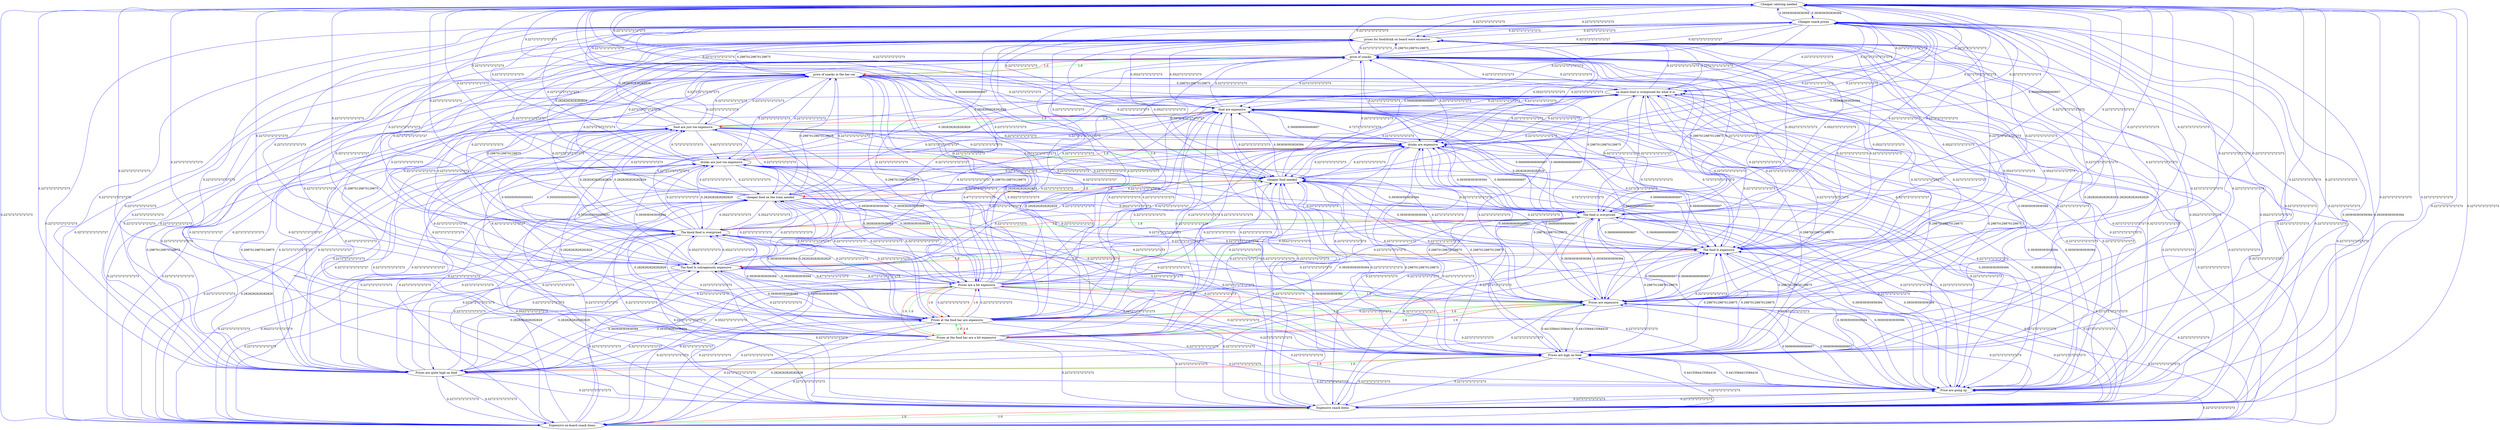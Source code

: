 digraph rawGraph {
"Cheaper catering needed";"Cheaper snack prices";"Expensive on-board snack items";"Expensive snack items";"Price are going up";"Prices are quite high on food";"Prices are high on food";"Prices at the food bar are a bit expensive";"Prices at the food bar are expensive";"Prices are expensive";"Prices are a bit expensive";"The food Is outrageously expensive";"The food Is expensive";"The kiosk food is overpriced";"The food is overpriced";"cheaper food on the train needed";"cheaper food needed";"drinks are just too expensive";"drinks are expensive";"food are just too expensive";"food are expensive";"on board food is overpriced for what it is";"price of snacks in the bar-car";"price of snacks";"prices for food/drink on board were excessive";"Cheaper snack prices" -> "Cheaper catering needed" [label=0.393939393939394] [color=blue]
"Cheaper catering needed" -> "Cheaper snack prices" [label=0.393939393939394] [color=blue]
"Expensive on-board snack items" -> "Expensive snack items" [label=1.0] [color=green]
"Expensive snack items" -> "Expensive on-board snack items" [label=1.0] [color=red]
"Cheaper catering needed" -> "Expensive snack items" [label=0.2272727272727273] [color=blue]
"Expensive snack items" -> "Cheaper catering needed" [label=0.2272727272727273] [color=blue]
"Expensive snack items" -> "Cheaper snack prices" [label=0.393939393939394] [color=blue]
"Cheaper snack prices" -> "Expensive snack items" [label=0.393939393939394] [color=blue]
"Expensive on-board snack items" -> "Cheaper catering needed" [label=0.2272727272727273] [color=blue]
"Expensive on-board snack items" -> "Cheaper snack prices" [label=0.2272727272727273] [color=blue]
"Price are going up" -> "Expensive snack items" [label=0.2272727272727273] [color=blue]
"Expensive snack items" -> "Price are going up" [label=0.2272727272727273] [color=blue]
"Cheaper catering needed" -> "Price are going up" [label=0.2272727272727273] [color=blue]
"Price are going up" -> "Cheaper catering needed" [label=0.2272727272727273] [color=blue]
"Price are going up" -> "Cheaper snack prices" [label=0.2272727272727273] [color=blue]
"Cheaper snack prices" -> "Price are going up" [label=0.2272727272727273] [color=blue]
"Expensive on-board snack items" -> "Price are going up" [label=0.2272727272727273] [color=blue]
"Prices are quite high on food" -> "Prices are high on food" [label=1.0] [color=green]
"Prices are high on food" -> "Prices are quite high on food" [label=1.0] [color=red]
"Price are going up" -> "Prices are high on food" [label=0.4415584415584416] [color=blue]
"Prices are high on food" -> "Price are going up" [label=0.4415584415584416] [color=blue]
"Prices at the food bar are a bit expensive" -> "Prices at the food bar are expensive" [label=1.0] [color=green]
"Prices at the food bar are expensive" -> "Prices are expensive" [label=1.0] [color=green]
"Prices at the food bar are a bit expensive" -> "Prices are a bit expensive" [label=1.0] [color=green]
"Prices are a bit expensive" -> "Prices are expensive" [label=1.0] [color=green]
"Prices at the food bar are a bit expensive" -> "Prices are expensive" [label=1.0] [color=green]
"Prices at the food bar are expensive" -> "Prices at the food bar are a bit expensive" [label=1.0] [color=red]
"Prices at the food bar are expensive" -> "Prices are a bit expensive" [label=1.0] [color=red]
"Prices are expensive" -> "Prices at the food bar are a bit expensive" [label=1.0] [color=red]
"Prices are expensive" -> "Prices at the food bar are expensive" [label=1.0] [color=red]
"Prices are expensive" -> "Prices are a bit expensive" [label=1.0] [color=red]
"Prices are a bit expensive" -> "Prices at the food bar are a bit expensive" [label=1.0] [color=red]
"Prices are a bit expensive" -> "Prices at the food bar are expensive" [label=1.0] [color=red]
"Prices are expensive" -> "Expensive snack items" [label=0.2272727272727273] [color=blue]
"Expensive snack items" -> "Prices are expensive" [label=0.2272727272727273] [color=blue]
"Expensive on-board snack items" -> "Prices are a bit expensive" [label=0.2272727272727273] [color=blue]
"Expensive on-board snack items" -> "Prices at the food bar are expensive" [label=0.2828282828282829] [color=blue]
"Prices are a bit expensive" -> "Expensive on-board snack items" [label=0.2272727272727273] [color=blue]
"Cheaper catering needed" -> "Prices are expensive" [label=0.2272727272727273] [color=blue]
"Prices are expensive" -> "Cheaper catering needed" [label=0.2272727272727273] [color=blue]
"Prices are expensive" -> "Prices are high on food" [label=0.4415584415584416] [color=blue]
"Prices are high on food" -> "Prices are expensive" [label=0.4415584415584416] [color=blue]
"Prices are quite high on food" -> "Prices are a bit expensive" [label=0.393939393939394] [color=blue]
"Prices are quite high on food" -> "Prices at the food bar are expensive" [label=0.32727272727272727] [color=blue]
"Prices are a bit expensive" -> "Prices are quite high on food" [label=0.393939393939394] [color=blue]
"Prices at the food bar are expensive" -> "Prices are quite high on food" [label=0.32727272727272727] [color=blue]
"Prices are expensive" -> "Price are going up" [label=0.5606060606060607] [color=blue]
"Price are going up" -> "Prices are expensive" [label=0.5606060606060607] [color=blue]
"Prices are expensive" -> "Cheaper snack prices" [label=0.2272727272727273] [color=blue]
"Cheaper snack prices" -> "Prices are expensive" [label=0.2272727272727273] [color=blue]
"Expensive on-board snack items" -> "Prices are expensive" [label=0.2272727272727273] [color=blue]
"Prices at the food bar are a bit expensive" -> "Expensive snack items" [label=0.2272727272727273] [color=blue]
"Prices at the food bar are a bit expensive" -> "Cheaper catering needed" [label=0.2272727272727273] [color=blue]
"Prices at the food bar are a bit expensive" -> "Expensive on-board snack items" [label=0.2272727272727273] [color=blue]
"Prices at the food bar are a bit expensive" -> "Prices are high on food" [label=0.2272727272727273] [color=blue]
"Prices at the food bar are a bit expensive" -> "Price are going up" [label=0.2272727272727273] [color=blue]
"Prices at the food bar are a bit expensive" -> "Cheaper snack prices" [label=0.2272727272727273] [color=blue]
"Prices at the food bar are a bit expensive" -> "Prices are quite high on food" [label=0.2272727272727273] [color=blue]
"Prices are a bit expensive" -> "Expensive snack items" [label=0.2272727272727273] [color=blue]
"Prices are a bit expensive" -> "Cheaper catering needed" [label=0.2272727272727273] [color=blue]
"The food Is outrageously expensive" -> "The food Is expensive" [label=1.0] [color=green]
"The food Is expensive" -> "The food Is outrageously expensive" [label=1.0] [color=red]
"The food Is expensive" -> "Expensive snack items" [label=0.2272727272727273] [color=blue]
"Expensive snack items" -> "The food Is expensive" [label=0.2272727272727273] [color=blue]
"Expensive on-board snack items" -> "The food Is outrageously expensive" [label=0.2272727272727273] [color=blue]
"The food Is outrageously expensive" -> "Expensive on-board snack items" [label=0.2272727272727273] [color=blue]
"Cheaper catering needed" -> "The food Is expensive" [label=0.2272727272727273] [color=blue]
"The food Is expensive" -> "Cheaper catering needed" [label=0.2272727272727273] [color=blue]
"Prices are expensive" -> "The food Is expensive" [label=0.5606060606060607] [color=blue]
"The food Is expensive" -> "Prices are expensive" [label=0.5606060606060607] [color=blue]
"Prices are a bit expensive" -> "The food Is outrageously expensive" [label=0.4772727272727273] [color=blue]
"Prices at the food bar are expensive" -> "The food Is outrageously expensive" [label=0.393939393939394] [color=blue]
"The food Is outrageously expensive" -> "Prices are a bit expensive" [label=0.4772727272727273] [color=blue]
"The food Is outrageously expensive" -> "Prices at the food bar are expensive" [label=0.393939393939394] [color=blue]
"Prices are high on food" -> "The food Is expensive" [label=0.29870129870129875] [color=blue]
"The food Is expensive" -> "Prices are high on food" [label=0.29870129870129875] [color=blue]
"Prices are quite high on food" -> "The food Is outrageously expensive" [label=0.2828282828282829] [color=blue]
"The food Is outrageously expensive" -> "Prices are quite high on food" [label=0.2828282828282829] [color=blue]
"The food Is expensive" -> "Price are going up" [label=0.393939393939394] [color=blue]
"Price are going up" -> "The food Is expensive" [label=0.393939393939394] [color=blue]
"Cheaper snack prices" -> "The food Is expensive" [label=0.2272727272727273] [color=blue]
"The food Is expensive" -> "Cheaper snack prices" [label=0.2272727272727273] [color=blue]
"Expensive on-board snack items" -> "The food Is expensive" [label=0.2272727272727273] [color=blue]
"Prices at the food bar are a bit expensive" -> "The food Is outrageously expensive" [label=0.2272727272727273] [color=blue]
"Prices at the food bar are a bit expensive" -> "The food Is expensive" [label=0.2272727272727273] [color=blue]
"Prices are a bit expensive" -> "The food Is expensive" [label=0.2272727272727273] [color=blue]
"The food Is outrageously expensive" -> "Expensive snack items" [label=0.2272727272727273] [color=blue]
"The food Is outrageously expensive" -> "Cheaper catering needed" [label=0.2272727272727273] [color=blue]
"The food Is outrageously expensive" -> "Prices are expensive" [label=0.2272727272727273] [color=blue]
"The food Is outrageously expensive" -> "Prices are high on food" [label=0.2272727272727273] [color=blue]
"The food Is outrageously expensive" -> "Price are going up" [label=0.2272727272727273] [color=blue]
"The food Is outrageously expensive" -> "Cheaper snack prices" [label=0.2272727272727273] [color=blue]
"The kiosk food is overpriced" -> "The food is overpriced" [label=1.0] [color=green]
"The food is overpriced" -> "The kiosk food is overpriced" [label=1.0] [color=red]
"Expensive snack items" -> "The food is overpriced" [label=0.2272727272727273] [color=blue]
"The food is overpriced" -> "Expensive snack items" [label=0.2272727272727273] [color=blue]
"Expensive on-board snack items" -> "The kiosk food is overpriced" [label=0.3522727272727273] [color=blue]
"The kiosk food is overpriced" -> "Expensive on-board snack items" [label=0.2272727272727273] [color=blue]
"The food is overpriced" -> "The food Is expensive" [label=0.5606060606060607] [color=blue]
"The food Is expensive" -> "The food is overpriced" [label=0.5606060606060607] [color=blue]
"The food Is outrageously expensive" -> "The kiosk food is overpriced" [label=0.3522727272727273] [color=blue]
"The kiosk food is overpriced" -> "The food Is outrageously expensive" [label=0.3522727272727273] [color=blue]
"The food is overpriced" -> "Cheaper catering needed" [label=0.2272727272727273] [color=blue]
"Cheaper catering needed" -> "The food is overpriced" [label=0.2272727272727273] [color=blue]
"The food is overpriced" -> "Prices are expensive" [label=0.393939393939394] [color=blue]
"Prices are expensive" -> "The food is overpriced" [label=0.393939393939394] [color=blue]
"Prices are a bit expensive" -> "The kiosk food is overpriced" [label=0.2272727272727273] [color=blue]
"Prices at the food bar are expensive" -> "The kiosk food is overpriced" [label=0.393939393939394] [color=blue]
"The kiosk food is overpriced" -> "Prices are a bit expensive" [label=0.2272727272727273] [color=blue]
"The kiosk food is overpriced" -> "Prices at the food bar are expensive" [label=0.393939393939394] [color=blue]
"The food is overpriced" -> "Prices are high on food" [label=0.29870129870129875] [color=blue]
"Prices are high on food" -> "The food is overpriced" [label=0.29870129870129875] [color=blue]
"The food is overpriced" -> "Price are going up" [label=0.393939393939394] [color=blue]
"Price are going up" -> "The food is overpriced" [label=0.393939393939394] [color=blue]
"Cheaper snack prices" -> "The food is overpriced" [label=0.2272727272727273] [color=blue]
"The food is overpriced" -> "Cheaper snack prices" [label=0.2272727272727273] [color=blue]
"Expensive on-board snack items" -> "The food is overpriced" [label=0.3522727272727273] [color=blue]
"Prices at the food bar are a bit expensive" -> "The food is overpriced" [label=0.2272727272727273] [color=blue]
"Prices at the food bar are a bit expensive" -> "The kiosk food is overpriced" [label=0.2272727272727273] [color=blue]
"Prices at the food bar are expensive" -> "The food is overpriced" [label=0.393939393939394] [color=blue]
"Prices are a bit expensive" -> "The food is overpriced" [label=0.2272727272727273] [color=blue]
"The food Is outrageously expensive" -> "The food is overpriced" [label=0.3522727272727273] [color=blue]
"The kiosk food is overpriced" -> "Expensive snack items" [label=0.2272727272727273] [color=blue]
"The kiosk food is overpriced" -> "The food Is expensive" [label=0.2272727272727273] [color=blue]
"The kiosk food is overpriced" -> "Cheaper catering needed" [label=0.2272727272727273] [color=blue]
"The kiosk food is overpriced" -> "Prices are expensive" [label=0.2272727272727273] [color=blue]
"The kiosk food is overpriced" -> "Prices are high on food" [label=0.2272727272727273] [color=blue]
"The kiosk food is overpriced" -> "Price are going up" [label=0.2272727272727273] [color=blue]
"The kiosk food is overpriced" -> "Cheaper snack prices" [label=0.2272727272727273] [color=blue]
"cheaper food on the train needed" -> "cheaper food needed" [label=1.0] [color=green]
"cheaper food needed" -> "cheaper food on the train needed" [label=1.0] [color=red]
"cheaper food needed" -> "The food is overpriced" [label=0.393939393939394] [color=blue]
"The food is overpriced" -> "cheaper food needed" [label=0.2272727272727273] [color=blue]
"The kiosk food is overpriced" -> "cheaper food on the train needed" [label=0.3522727272727273] [color=blue]
"cheaper food on the train needed" -> "The kiosk food is overpriced" [label=0.3522727272727273] [color=blue]
"cheaper food needed" -> "Expensive snack items" [label=0.2272727272727273] [color=blue]
"Expensive snack items" -> "cheaper food needed" [label=0.393939393939394] [color=blue]
"Expensive on-board snack items" -> "cheaper food on the train needed" [label=0.3522727272727273] [color=blue]
"cheaper food on the train needed" -> "Expensive on-board snack items" [label=0.2272727272727273] [color=blue]
"cheaper food needed" -> "The food Is expensive" [label=0.393939393939394] [color=blue]
"The food Is expensive" -> "cheaper food needed" [label=0.2272727272727273] [color=blue]
"The food Is outrageously expensive" -> "cheaper food on the train needed" [label=0.2272727272727273] [color=blue]
"cheaper food on the train needed" -> "The food Is outrageously expensive" [label=0.2272727272727273] [color=blue]
"cheaper food needed" -> "Cheaper catering needed" [label=0.5606060606060607] [color=blue]
"Cheaper catering needed" -> "cheaper food needed" [label=0.5606060606060607] [color=blue]
"cheaper food needed" -> "Prices are expensive" [label=0.2272727272727273] [color=blue]
"Prices are expensive" -> "cheaper food needed" [label=0.2272727272727273] [color=blue]
"Prices are a bit expensive" -> "cheaper food on the train needed" [label=0.2272727272727273] [color=blue]
"Prices at the food bar are expensive" -> "cheaper food on the train needed" [label=0.2828282828282829] [color=blue]
"cheaper food on the train needed" -> "Prices are a bit expensive" [label=0.2272727272727273] [color=blue]
"cheaper food on the train needed" -> "Prices at the food bar are expensive" [label=0.393939393939394] [color=blue]
"Price are going up" -> "cheaper food needed" [label=0.2272727272727273] [color=blue]
"cheaper food needed" -> "Price are going up" [label=0.2272727272727273] [color=blue]
"Cheaper snack prices" -> "cheaper food needed" [label=0.5606060606060607] [color=blue]
"cheaper food needed" -> "Cheaper snack prices" [label=0.393939393939394] [color=blue]
"Expensive on-board snack items" -> "cheaper food needed" [label=0.2272727272727273] [color=blue]
"Prices at the food bar are a bit expensive" -> "cheaper food on the train needed" [label=0.2828282828282829] [color=blue]
"Prices at the food bar are a bit expensive" -> "cheaper food needed" [label=0.2272727272727273] [color=blue]
"Prices at the food bar are expensive" -> "cheaper food needed" [label=0.2272727272727273] [color=blue]
"Prices are a bit expensive" -> "cheaper food needed" [label=0.2272727272727273] [color=blue]
"The food Is outrageously expensive" -> "cheaper food needed" [label=0.2272727272727273] [color=blue]
"The kiosk food is overpriced" -> "cheaper food needed" [label=0.2272727272727273] [color=blue]
"cheaper food on the train needed" -> "The food is overpriced" [label=0.3522727272727273] [color=blue]
"cheaper food on the train needed" -> "Expensive snack items" [label=0.2272727272727273] [color=blue]
"cheaper food on the train needed" -> "The food Is expensive" [label=0.2272727272727273] [color=blue]
"cheaper food on the train needed" -> "Cheaper catering needed" [label=0.2272727272727273] [color=blue]
"cheaper food on the train needed" -> "Prices are expensive" [label=0.2272727272727273] [color=blue]
"cheaper food on the train needed" -> "Prices are high on food" [label=0.2272727272727273] [color=blue]
"cheaper food on the train needed" -> "Cheaper snack prices" [label=0.2272727272727273] [color=blue]
"cheaper food on the train needed" -> "Price are going up" [label=0.2272727272727273] [color=blue]
"drinks are just too expensive" -> "drinks are expensive" [label=1.0] [color=green]
"drinks are expensive" -> "drinks are just too expensive" [label=1.0] [color=red]
"The food is overpriced" -> "drinks are expensive" [label=0.393939393939394] [color=blue]
"drinks are expensive" -> "The food is overpriced" [label=0.5606060606060607] [color=blue]
"drinks are just too expensive" -> "The kiosk food is overpriced" [label=0.2828282828282829] [color=blue]
"drinks are expensive" -> "Expensive snack items" [label=0.2272727272727273] [color=blue]
"Expensive snack items" -> "drinks are expensive" [label=0.2272727272727273] [color=blue]
"The food Is expensive" -> "drinks are expensive" [label=0.5606060606060607] [color=blue]
"drinks are expensive" -> "The food Is expensive" [label=0.7272727272727273] [color=blue]
"The food Is outrageously expensive" -> "drinks are just too expensive" [label=0.393939393939394] [color=blue]
"drinks are just too expensive" -> "The food Is outrageously expensive" [label=0.5050505050505051] [color=blue]
"Cheaper catering needed" -> "drinks are expensive" [label=0.2272727272727273] [color=blue]
"drinks are expensive" -> "Cheaper catering needed" [label=0.2272727272727273] [color=blue]
"Prices are expensive" -> "drinks are expensive" [label=0.5606060606060607] [color=blue]
"drinks are expensive" -> "Prices are expensive" [label=0.5606060606060607] [color=blue]
"Prices are a bit expensive" -> "drinks are just too expensive" [label=0.393939393939394] [color=blue]
"Prices at the food bar are expensive" -> "drinks are just too expensive" [label=0.32727272727272727] [color=blue]
"drinks are just too expensive" -> "Prices are a bit expensive" [label=0.393939393939394] [color=blue]
"drinks are just too expensive" -> "Prices at the food bar are expensive" [label=0.32727272727272727] [color=blue]
"cheaper food needed" -> "drinks are expensive" [label=0.2272727272727273] [color=blue]
"drinks are expensive" -> "cheaper food needed" [label=0.2272727272727273] [color=blue]
"drinks are expensive" -> "Prices are high on food" [label=0.29870129870129875] [color=blue]
"Prices are high on food" -> "drinks are expensive" [label=0.29870129870129875] [color=blue]
"Prices are quite high on food" -> "drinks are just too expensive" [label=0.32727272727272727] [color=blue]
"drinks are just too expensive" -> "Prices are quite high on food" [label=0.32727272727272727] [color=blue]
"drinks are expensive" -> "Price are going up" [label=0.393939393939394] [color=blue]
"Price are going up" -> "drinks are expensive" [label=0.393939393939394] [color=blue]
"Cheaper snack prices" -> "drinks are expensive" [label=0.2272727272727273] [color=blue]
"drinks are expensive" -> "Cheaper snack prices" [label=0.2272727272727273] [color=blue]
"Expensive on-board snack items" -> "drinks are expensive" [label=0.2272727272727273] [color=blue]
"Prices at the food bar are a bit expensive" -> "drinks are expensive" [label=0.2272727272727273] [color=blue]
"Prices at the food bar are expensive" -> "drinks are expensive" [label=0.2272727272727273] [color=blue]
"Prices are a bit expensive" -> "drinks are expensive" [label=0.2272727272727273] [color=blue]
"The food Is outrageously expensive" -> "drinks are expensive" [label=0.2272727272727273] [color=blue]
"The kiosk food is overpriced" -> "drinks are expensive" [label=0.2272727272727273] [color=blue]
"cheaper food on the train needed" -> "drinks are expensive" [label=0.2272727272727273] [color=blue]
"drinks are just too expensive" -> "The food is overpriced" [label=0.2828282828282829] [color=blue]
"drinks are just too expensive" -> "Prices are high on food" [label=0.2272727272727273] [color=blue]
"food are just too expensive" -> "food are expensive" [label=1.0] [color=green]
"food are expensive" -> "food are just too expensive" [label=1.0] [color=red]
"food are expensive" -> "The food is overpriced" [label=0.5606060606060607] [color=blue]
"The food is overpriced" -> "food are expensive" [label=0.5606060606060607] [color=blue]
"The kiosk food is overpriced" -> "food are just too expensive" [label=0.2828282828282829] [color=blue]
"food are just too expensive" -> "The kiosk food is overpriced" [label=0.2828282828282829] [color=blue]
"food are expensive" -> "Expensive snack items" [label=0.2272727272727273] [color=blue]
"Expensive snack items" -> "food are expensive" [label=0.2272727272727273] [color=blue]
"food are expensive" -> "The food Is expensive" [label=0.7272727272727273] [color=blue]
"The food Is expensive" -> "food are expensive" [label=0.7272727272727273] [color=blue]
"The food Is outrageously expensive" -> "food are just too expensive" [label=0.5050505050505051] [color=blue]
"food are just too expensive" -> "The food Is outrageously expensive" [label=0.5050505050505051] [color=blue]
"Cheaper catering needed" -> "food are expensive" [label=0.2272727272727273] [color=blue]
"food are expensive" -> "Cheaper catering needed" [label=0.2272727272727273] [color=blue]
"Prices are expensive" -> "food are expensive" [label=0.5606060606060607] [color=blue]
"food are expensive" -> "Prices are expensive" [label=0.5606060606060607] [color=blue]
"Prices are a bit expensive" -> "food are just too expensive" [label=0.393939393939394] [color=blue]
"Prices at the food bar are expensive" -> "food are just too expensive" [label=0.32727272727272727] [color=blue]
"food are just too expensive" -> "Prices are a bit expensive" [label=0.393939393939394] [color=blue]
"food are just too expensive" -> "Prices at the food bar are expensive" [label=0.32727272727272727] [color=blue]
"food are expensive" -> "cheaper food needed" [label=0.2272727272727273] [color=blue]
"cheaper food needed" -> "food are expensive" [label=0.393939393939394] [color=blue]
"Prices are high on food" -> "food are expensive" [label=0.29870129870129875] [color=blue]
"food are expensive" -> "Prices are high on food" [label=0.29870129870129875] [color=blue]
"Prices are quite high on food" -> "food are just too expensive" [label=0.32727272727272727] [color=blue]
"food are just too expensive" -> "Prices are quite high on food" [label=0.32727272727272727] [color=blue]
"Price are going up" -> "food are expensive" [label=0.393939393939394] [color=blue]
"food are expensive" -> "Price are going up" [label=0.393939393939394] [color=blue]
"Cheaper snack prices" -> "food are expensive" [label=0.2272727272727273] [color=blue]
"food are expensive" -> "Cheaper snack prices" [label=0.2272727272727273] [color=blue]
"food are expensive" -> "drinks are expensive" [label=0.5606060606060607] [color=blue]
"drinks are expensive" -> "food are expensive" [label=0.7272727272727273] [color=blue]
"drinks are just too expensive" -> "food are just too expensive" [label=0.7272727272727273] [color=blue]
"food are just too expensive" -> "drinks are just too expensive" [label=0.6272727272727273] [color=blue]
"Expensive on-board snack items" -> "food are expensive" [label=0.2272727272727273] [color=blue]
"Prices at the food bar are a bit expensive" -> "food are expensive" [label=0.2272727272727273] [color=blue]
"Prices at the food bar are expensive" -> "food are expensive" [label=0.2272727272727273] [color=blue]
"Prices are a bit expensive" -> "food are expensive" [label=0.2272727272727273] [color=blue]
"The food Is outrageously expensive" -> "food are expensive" [label=0.2272727272727273] [color=blue]
"The kiosk food is overpriced" -> "food are expensive" [label=0.2272727272727273] [color=blue]
"cheaper food on the train needed" -> "food are expensive" [label=0.2272727272727273] [color=blue]
"drinks are just too expensive" -> "food are expensive" [label=0.2272727272727273] [color=blue]
"food are just too expensive" -> "The food is overpriced" [label=0.2828282828282829] [color=blue]
"food are just too expensive" -> "Prices are high on food" [label=0.2272727272727273] [color=blue]
"on board food is overpriced for what it is" -> "The food is overpriced" [label=0.32727272727272727] [color=blue]
"The food is overpriced" -> "on board food is overpriced for what it is" [label=0.32727272727272727] [color=blue]
"on board food is overpriced for what it is" -> "food are expensive" [label=0.2272727272727273] [color=blue]
"food are expensive" -> "on board food is overpriced for what it is" [label=0.2272727272727273] [color=blue]
"on board food is overpriced for what it is" -> "The food Is expensive" [label=0.2272727272727273] [color=blue]
"The food Is expensive" -> "on board food is overpriced for what it is" [label=0.2272727272727273] [color=blue]
"cheaper food needed" -> "on board food is overpriced for what it is" [label=0.2272727272727273] [color=blue]
"Price are going up" -> "on board food is overpriced for what it is" [label=0.2272727272727273] [color=blue]
"drinks are expensive" -> "on board food is overpriced for what it is" [label=0.2272727272727273] [color=blue]
"Expensive on-board snack items" -> "on board food is overpriced for what it is" [label=0.32727272727272727] [color=blue]
"Prices at the food bar are a bit expensive" -> "on board food is overpriced for what it is" [label=0.2272727272727273] [color=blue]
"Prices at the food bar are expensive" -> "on board food is overpriced for what it is" [label=0.32727272727272727] [color=blue]
"Prices are a bit expensive" -> "on board food is overpriced for what it is" [label=0.2272727272727273] [color=blue]
"The food Is outrageously expensive" -> "on board food is overpriced for what it is" [label=0.32727272727272727] [color=blue]
"The kiosk food is overpriced" -> "on board food is overpriced for what it is" [label=0.32727272727272727] [color=blue]
"cheaper food on the train needed" -> "on board food is overpriced for what it is" [label=0.32727272727272727] [color=blue]
"drinks are just too expensive" -> "on board food is overpriced for what it is" [label=0.2828282828282829] [color=blue]
"food are just too expensive" -> "on board food is overpriced for what it is" [label=0.2828282828282829] [color=blue]
"price of snacks in the bar-car" -> "price of snacks" [label=1.0] [color=green]
"price of snacks" -> "price of snacks in the bar-car" [label=1.0] [color=red]
"price of snacks in the bar-car" -> "The kiosk food is overpriced" [label=0.29870129870129875] [color=blue]
"price of snacks" -> "Prices are high on food" [label=0.393939393939394] [color=blue]
"Prices are high on food" -> "price of snacks" [label=0.2272727272727273] [color=blue]
"Prices are quite high on food" -> "price of snacks in the bar-car" [label=0.2272727272727273] [color=blue]
"price of snacks in the bar-car" -> "Prices are quite high on food" [label=0.2272727272727273] [color=blue]
"price of snacks" -> "Expensive snack items" [label=0.32727272727272727] [color=blue]
"Expensive snack items" -> "price of snacks" [label=0.32727272727272727] [color=blue]
"Expensive on-board snack items" -> "price of snacks in the bar-car" [label=0.29870129870129875] [color=blue]
"price of snacks in the bar-car" -> "Expensive on-board snack items" [label=0.29870129870129875] [color=blue]
"price of snacks" -> "Prices are expensive" [label=0.32727272727272727] [color=blue]
"Prices are expensive" -> "price of snacks" [label=0.32727272727272727] [color=blue]
"Prices are a bit expensive" -> "price of snacks in the bar-car" [label=0.29870129870129875] [color=blue]
"Prices at the food bar are expensive" -> "price of snacks in the bar-car" [label=0.3522727272727273] [color=blue]
"price of snacks in the bar-car" -> "Prices are a bit expensive" [label=0.29870129870129875] [color=blue]
"price of snacks in the bar-car" -> "Prices at the food bar are expensive" [label=0.4772727272727273] [color=blue]
"price of snacks" -> "cheaper food needed" [label=0.32727272727272727] [color=blue]
"price of snacks in the bar-car" -> "cheaper food on the train needed" [label=0.29870129870129875] [color=blue]
"price of snacks" -> "Cheaper snack prices" [label=0.32727272727272727] [color=blue]
"Cheaper snack prices" -> "price of snacks" [label=0.32727272727272727] [color=blue]
"Price are going up" -> "price of snacks" [label=0.32727272727272727] [color=blue]
"price of snacks" -> "Price are going up" [label=0.32727272727272727] [color=blue]
"price of snacks in the bar-car" -> "The food is overpriced" [label=0.29870129870129875] [color=blue]
"price of snacks in the bar-car" -> "on board food is overpriced for what it is" [label=0.29870129870129875] [color=blue]
"price of snacks in the bar-car" -> "Prices are high on food" [label=0.2272727272727273] [color=blue]
"prices for food/drink on board were excessive" -> "The food is overpriced" [label=0.3522727272727273] [color=blue]
"The food is overpriced" -> "prices for food/drink on board were excessive" [label=0.3522727272727273] [color=blue]
"on board food is overpriced for what it is" -> "prices for food/drink on board were excessive" [label=0.2272727272727273] [color=blue]
"prices for food/drink on board were excessive" -> "on board food is overpriced for what it is" [label=0.2272727272727273] [color=blue]
"Prices are high on food" -> "prices for food/drink on board were excessive" [label=0.2828282828282829] [color=blue]
"prices for food/drink on board were excessive" -> "Prices are high on food" [label=0.2828282828282829] [color=blue]
"Expensive snack items" -> "prices for food/drink on board were excessive" [label=0.2272727272727273] [color=blue]
"prices for food/drink on board were excessive" -> "The food Is expensive" [label=0.3522727272727273] [color=blue]
"The food Is expensive" -> "prices for food/drink on board were excessive" [label=0.3522727272727273] [color=blue]
"prices for food/drink on board were excessive" -> "food are expensive" [label=0.3522727272727273] [color=blue]
"food are expensive" -> "prices for food/drink on board were excessive" [label=0.3522727272727273] [color=blue]
"Cheaper catering needed" -> "prices for food/drink on board were excessive" [label=0.2272727272727273] [color=blue]
"price of snacks" -> "prices for food/drink on board were excessive" [label=0.29870129870129875] [color=blue]
"prices for food/drink on board were excessive" -> "Prices are expensive" [label=0.3522727272727273] [color=blue]
"Prices are expensive" -> "prices for food/drink on board were excessive" [label=0.3522727272727273] [color=blue]
"cheaper food needed" -> "prices for food/drink on board were excessive" [label=0.3522727272727273] [color=blue]
"prices for food/drink on board were excessive" -> "cheaper food needed" [label=0.2272727272727273] [color=blue]
"Cheaper snack prices" -> "prices for food/drink on board were excessive" [label=0.2272727272727273] [color=blue]
"prices for food/drink on board were excessive" -> "Price are going up" [label=0.3522727272727273] [color=blue]
"Price are going up" -> "prices for food/drink on board were excessive" [label=0.3522727272727273] [color=blue]
"drinks are expensive" -> "prices for food/drink on board were excessive" [label=0.3522727272727273] [color=blue]
"prices for food/drink on board were excessive" -> "drinks are expensive" [label=0.2272727272727273] [color=blue]
"Expensive on-board snack items" -> "prices for food/drink on board were excessive" [label=0.32727272727272727] [color=blue]
"Prices at the food bar are a bit expensive" -> "prices for food/drink on board were excessive" [label=0.2272727272727273] [color=blue]
"Prices at the food bar are expensive" -> "prices for food/drink on board were excessive" [label=0.32727272727272727] [color=blue]
"Prices are a bit expensive" -> "prices for food/drink on board were excessive" [label=0.2272727272727273] [color=blue]
"The food Is outrageously expensive" -> "prices for food/drink on board were excessive" [label=0.32727272727272727] [color=blue]
"The kiosk food is overpriced" -> "prices for food/drink on board were excessive" [label=0.32727272727272727] [color=blue]
"cheaper food on the train needed" -> "prices for food/drink on board were excessive" [label=0.32727272727272727] [color=blue]
"drinks are just too expensive" -> "prices for food/drink on board were excessive" [label=0.2828282828282829] [color=blue]
"food are just too expensive" -> "prices for food/drink on board were excessive" [label=0.2828282828282829] [color=blue]
"price of snacks in the bar-car" -> "prices for food/drink on board were excessive" [label=0.29870129870129875] [color=blue]
"Cheaper catering needed" -> "on board food is overpriced for what it is" [label=0.2272727272727273] [color=blue]
"Cheaper catering needed" -> "price of snacks" [label=0.2272727272727273] [color=blue]
"Cheaper catering needed" -> "Prices are high on food" [label=0.2272727272727273] [color=blue]
"Cheaper snack prices" -> "on board food is overpriced for what it is" [label=0.2272727272727273] [color=blue]
"Cheaper snack prices" -> "Prices are high on food" [label=0.2272727272727273] [color=blue]
"Expensive on-board snack items" -> "price of snacks" [label=0.2272727272727273] [color=blue]
"Expensive on-board snack items" -> "food are just too expensive" [label=0.2272727272727273] [color=blue]
"Expensive on-board snack items" -> "Prices are high on food" [label=0.2272727272727273] [color=blue]
"Expensive on-board snack items" -> "Prices are quite high on food" [label=0.2272727272727273] [color=blue]
"Expensive on-board snack items" -> "drinks are just too expensive" [label=0.2828282828282829] [color=blue]
"Expensive snack items" -> "on board food is overpriced for what it is" [label=0.2272727272727273] [color=blue]
"Expensive snack items" -> "Prices are high on food" [label=0.2272727272727273] [color=blue]
"Prices are quite high on food" -> "The food is overpriced" [label=0.2272727272727273] [color=blue]
"Prices are quite high on food" -> "prices for food/drink on board were excessive" [label=0.2272727272727273] [color=blue]
"Prices are quite high on food" -> "on board food is overpriced for what it is" [label=0.2272727272727273] [color=blue]
"Prices are quite high on food" -> "cheaper food on the train needed" [label=0.2272727272727273] [color=blue]
"Prices are quite high on food" -> "The kiosk food is overpriced" [label=0.2272727272727273] [color=blue]
"Prices are quite high on food" -> "Expensive snack items" [label=0.2272727272727273] [color=blue]
"Prices are quite high on food" -> "food are expensive" [label=0.2272727272727273] [color=blue]
"Prices are quite high on food" -> "The food Is expensive" [label=0.2272727272727273] [color=blue]
"Prices are quite high on food" -> "Cheaper catering needed" [label=0.2272727272727273] [color=blue]
"Prices are quite high on food" -> "Expensive on-board snack items" [label=0.2272727272727273] [color=blue]
"Prices are quite high on food" -> "price of snacks" [label=0.2272727272727273] [color=blue]
"Prices are quite high on food" -> "Prices are expensive" [label=0.2272727272727273] [color=blue]
"Prices are quite high on food" -> "cheaper food needed" [label=0.2272727272727273] [color=blue]
"Prices are quite high on food" -> "Cheaper snack prices" [label=0.2272727272727273] [color=blue]
"Prices are quite high on food" -> "Price are going up" [label=0.2272727272727273] [color=blue]
"Prices are quite high on food" -> "drinks are expensive" [label=0.2272727272727273] [color=blue]
"Prices are high on food" -> "on board food is overpriced for what it is" [label=0.29870129870129875] [color=blue]
"Prices are high on food" -> "Expensive snack items" [label=0.2272727272727273] [color=blue]
"Prices are high on food" -> "Cheaper catering needed" [label=0.2272727272727273] [color=blue]
"Prices are high on food" -> "cheaper food needed" [label=0.2272727272727273] [color=blue]
"Prices are high on food" -> "Cheaper snack prices" [label=0.2272727272727273] [color=blue]
"Prices at the food bar are a bit expensive" -> "drinks are just too expensive" [label=0.2828282828282829] [color=blue]
"Prices at the food bar are a bit expensive" -> "price of snacks in the bar-car" [label=0.2828282828282829] [color=blue]
"Prices at the food bar are a bit expensive" -> "food are just too expensive" [label=0.2272727272727273] [color=blue]
"Prices at the food bar are a bit expensive" -> "price of snacks" [label=0.2272727272727273] [color=blue]
"Prices at the food bar are expensive" -> "Prices are high on food" [label=0.2272727272727273] [color=blue]
"Prices at the food bar are expensive" -> "Expensive snack items" [label=0.2272727272727273] [color=blue]
"Prices at the food bar are expensive" -> "The food Is expensive" [label=0.2272727272727273] [color=blue]
"Prices at the food bar are expensive" -> "Prices are a bit expensive" [label=0.2272727272727273] [color=blue]
"Prices at the food bar are expensive" -> "Cheaper catering needed" [label=0.2272727272727273] [color=blue]
"Prices at the food bar are expensive" -> "price of snacks" [label=0.29870129870129875] [color=blue]
"Prices at the food bar are expensive" -> "Expensive on-board snack items" [label=0.2272727272727273] [color=blue]
"Prices at the food bar are expensive" -> "Price are going up" [label=0.2272727272727273] [color=blue]
"Prices at the food bar are expensive" -> "Cheaper snack prices" [label=0.2272727272727273] [color=blue]
"Prices are expensive" -> "on board food is overpriced for what it is" [label=0.32727272727272727] [color=blue]
"Prices are a bit expensive" -> "Prices are high on food" [label=0.2272727272727273] [color=blue]
"Prices are a bit expensive" -> "Prices at the food bar are expensive" [label=0.2272727272727273] [color=blue]
"Prices are a bit expensive" -> "price of snacks" [label=0.2272727272727273] [color=blue]
"Prices are a bit expensive" -> "Price are going up" [label=0.2272727272727273] [color=blue]
"Prices are a bit expensive" -> "Cheaper snack prices" [label=0.2272727272727273] [color=blue]
"The food Is outrageously expensive" -> "price of snacks in the bar-car" [label=0.2272727272727273] [color=blue]
"The food Is outrageously expensive" -> "price of snacks" [label=0.2272727272727273] [color=blue]
"The food Is expensive" -> "price of snacks" [label=0.2272727272727273] [color=blue]
"The kiosk food is overpriced" -> "drinks are just too expensive" [label=0.2272727272727273] [color=blue]
"The kiosk food is overpriced" -> "price of snacks in the bar-car" [label=0.2272727272727273] [color=blue]
"The kiosk food is overpriced" -> "price of snacks" [label=0.2272727272727273] [color=blue]
"The kiosk food is overpriced" -> "Prices are quite high on food" [label=0.2272727272727273] [color=blue]
"The food is overpriced" -> "price of snacks" [label=0.2272727272727273] [color=blue]
"cheaper food on the train needed" -> "drinks are just too expensive" [label=0.2272727272727273] [color=blue]
"cheaper food on the train needed" -> "price of snacks in the bar-car" [label=0.2272727272727273] [color=blue]
"cheaper food on the train needed" -> "food are just too expensive" [label=0.2272727272727273] [color=blue]
"cheaper food on the train needed" -> "price of snacks" [label=0.2272727272727273] [color=blue]
"cheaper food on the train needed" -> "Prices are quite high on food" [label=0.2272727272727273] [color=blue]
"cheaper food needed" -> "Prices are high on food" [label=0.29870129870129875] [color=blue]
"cheaper food needed" -> "price of snacks" [label=0.2272727272727273] [color=blue]
"drinks are just too expensive" -> "cheaper food on the train needed" [label=0.2272727272727273] [color=blue]
"drinks are just too expensive" -> "Expensive snack items" [label=0.2272727272727273] [color=blue]
"drinks are just too expensive" -> "price of snacks in the bar-car" [label=0.2272727272727273] [color=blue]
"drinks are just too expensive" -> "The food Is expensive" [label=0.2272727272727273] [color=blue]
"drinks are just too expensive" -> "Cheaper catering needed" [label=0.2272727272727273] [color=blue]
"drinks are just too expensive" -> "Expensive on-board snack items" [label=0.2272727272727273] [color=blue]
"drinks are just too expensive" -> "price of snacks" [label=0.2272727272727273] [color=blue]
"drinks are just too expensive" -> "Prices are expensive" [label=0.2272727272727273] [color=blue]
"drinks are just too expensive" -> "cheaper food needed" [label=0.2272727272727273] [color=blue]
"drinks are just too expensive" -> "Cheaper snack prices" [label=0.2272727272727273] [color=blue]
"drinks are just too expensive" -> "Price are going up" [label=0.2272727272727273] [color=blue]
"drinks are expensive" -> "price of snacks" [label=0.2272727272727273] [color=blue]
"food are just too expensive" -> "cheaper food on the train needed" [label=0.2272727272727273] [color=blue]
"food are just too expensive" -> "Expensive snack items" [label=0.2272727272727273] [color=blue]
"food are just too expensive" -> "price of snacks in the bar-car" [label=0.2272727272727273] [color=blue]
"food are just too expensive" -> "The food Is expensive" [label=0.2272727272727273] [color=blue]
"food are just too expensive" -> "Cheaper catering needed" [label=0.2272727272727273] [color=blue]
"food are just too expensive" -> "Expensive on-board snack items" [label=0.2272727272727273] [color=blue]
"food are just too expensive" -> "price of snacks" [label=0.2272727272727273] [color=blue]
"food are just too expensive" -> "Prices are expensive" [label=0.2272727272727273] [color=blue]
"food are just too expensive" -> "cheaper food needed" [label=0.2272727272727273] [color=blue]
"food are just too expensive" -> "Cheaper snack prices" [label=0.2272727272727273] [color=blue]
"food are just too expensive" -> "Price are going up" [label=0.2272727272727273] [color=blue]
"food are just too expensive" -> "drinks are expensive" [label=0.2272727272727273] [color=blue]
"food are expensive" -> "price of snacks" [label=0.2272727272727273] [color=blue]
"on board food is overpriced for what it is" -> "Prices are high on food" [label=0.29870129870129875] [color=blue]
"on board food is overpriced for what it is" -> "Expensive snack items" [label=0.2272727272727273] [color=blue]
"on board food is overpriced for what it is" -> "Cheaper catering needed" [label=0.2272727272727273] [color=blue]
"on board food is overpriced for what it is" -> "price of snacks" [label=0.2272727272727273] [color=blue]
"on board food is overpriced for what it is" -> "Prices are expensive" [label=0.2272727272727273] [color=blue]
"on board food is overpriced for what it is" -> "cheaper food needed" [label=0.2272727272727273] [color=blue]
"on board food is overpriced for what it is" -> "Cheaper snack prices" [label=0.2272727272727273] [color=blue]
"on board food is overpriced for what it is" -> "Price are going up" [label=0.2272727272727273] [color=blue]
"on board food is overpriced for what it is" -> "drinks are expensive" [label=0.2272727272727273] [color=blue]
"price of snacks in the bar-car" -> "drinks are just too expensive" [label=0.2272727272727273] [color=blue]
"price of snacks in the bar-car" -> "Expensive snack items" [label=0.2272727272727273] [color=blue]
"price of snacks in the bar-car" -> "The food Is outrageously expensive" [label=0.2272727272727273] [color=blue]
"price of snacks in the bar-car" -> "food are expensive" [label=0.2272727272727273] [color=blue]
"price of snacks in the bar-car" -> "The food Is expensive" [label=0.2272727272727273] [color=blue]
"price of snacks in the bar-car" -> "Cheaper catering needed" [label=0.2272727272727273] [color=blue]
"price of snacks in the bar-car" -> "food are just too expensive" [label=0.2272727272727273] [color=blue]
"price of snacks in the bar-car" -> "Prices are expensive" [label=0.2272727272727273] [color=blue]
"price of snacks in the bar-car" -> "cheaper food needed" [label=0.2272727272727273] [color=blue]
"price of snacks in the bar-car" -> "Cheaper snack prices" [label=0.2272727272727273] [color=blue]
"price of snacks in the bar-car" -> "Price are going up" [label=0.2272727272727273] [color=blue]
"price of snacks in the bar-car" -> "drinks are expensive" [label=0.2272727272727273] [color=blue]
"price of snacks" -> "The food is overpriced" [label=0.29870129870129875] [color=blue]
"price of snacks" -> "on board food is overpriced for what it is" [label=0.2272727272727273] [color=blue]
"price of snacks" -> "The food Is expensive" [label=0.2272727272727273] [color=blue]
"price of snacks" -> "food are expensive" [label=0.2272727272727273] [color=blue]
"price of snacks" -> "Cheaper catering needed" [label=0.2272727272727273] [color=blue]
"price of snacks" -> "drinks are expensive" [label=0.2272727272727273] [color=blue]
"prices for food/drink on board were excessive" -> "Expensive snack items" [label=0.2272727272727273] [color=blue]
"prices for food/drink on board were excessive" -> "Cheaper catering needed" [label=0.2272727272727273] [color=blue]
"prices for food/drink on board were excessive" -> "price of snacks" [label=0.2272727272727273] [color=blue]
"prices for food/drink on board were excessive" -> "Cheaper snack prices" [label=0.2272727272727273] [color=blue]
}